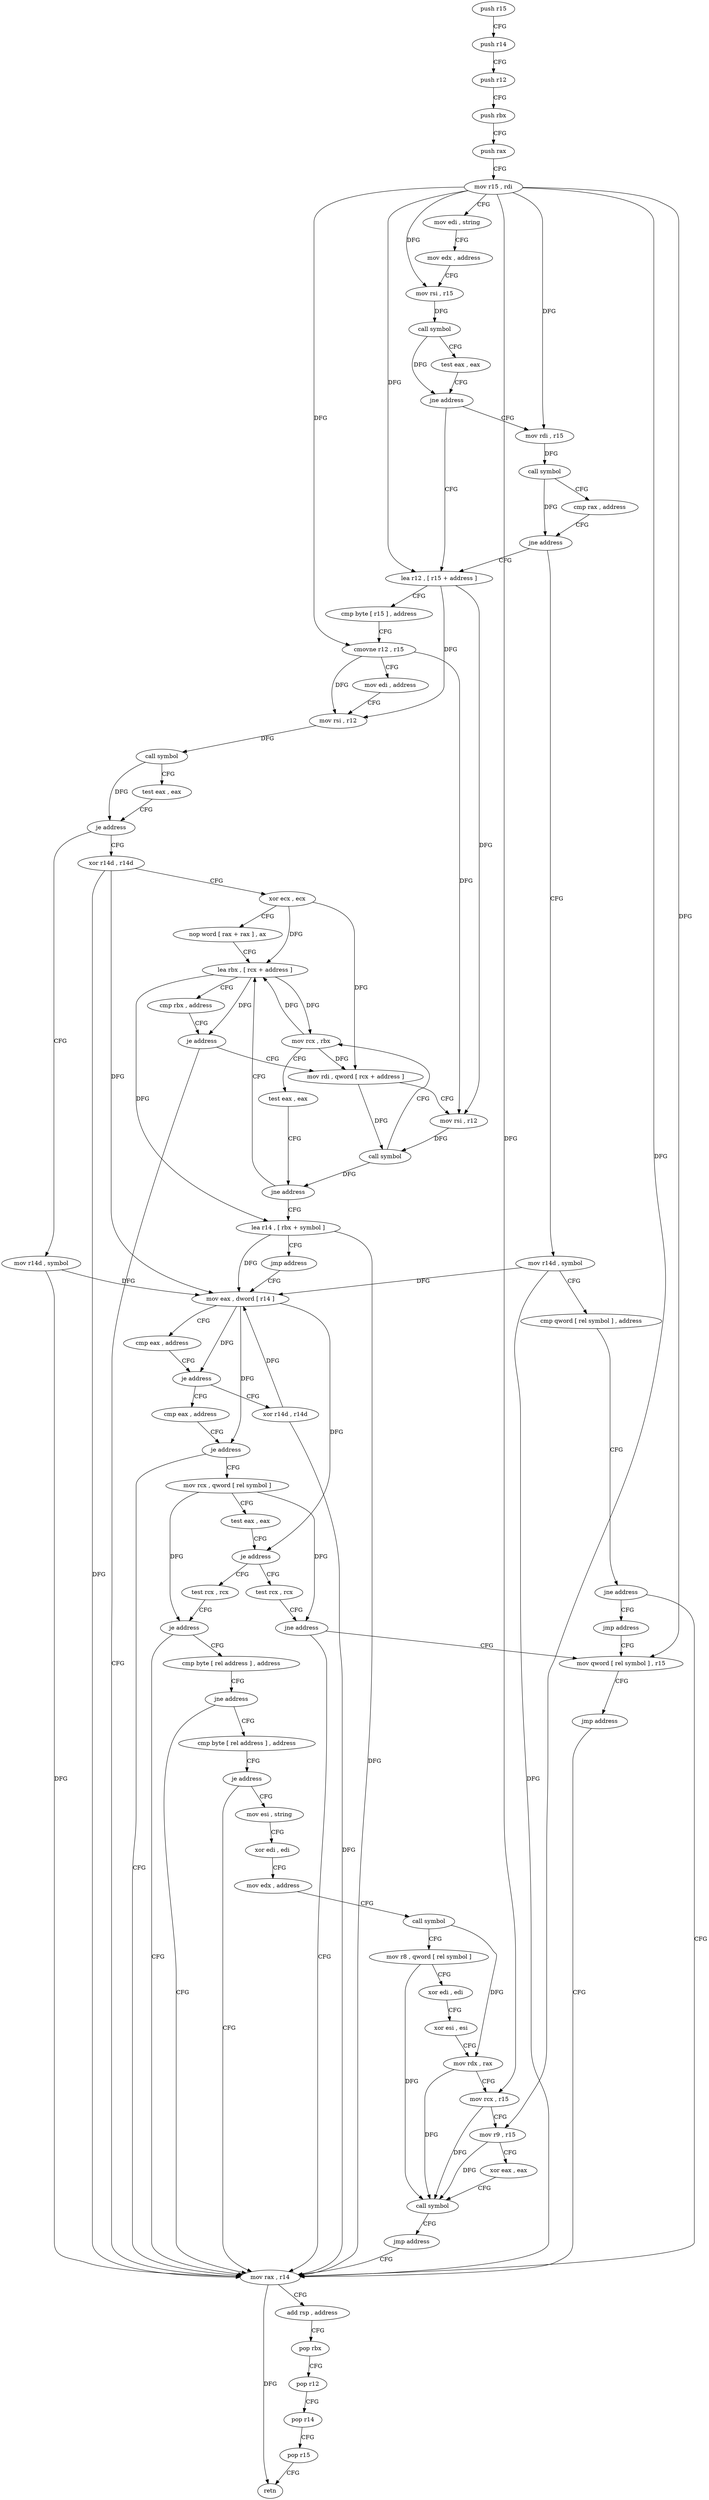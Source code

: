digraph "func" {
"4240832" [label = "push r15" ]
"4240834" [label = "push r14" ]
"4240836" [label = "push r12" ]
"4240838" [label = "push rbx" ]
"4240839" [label = "push rax" ]
"4240840" [label = "mov r15 , rdi" ]
"4240843" [label = "mov edi , string" ]
"4240848" [label = "mov edx , address" ]
"4240853" [label = "mov rsi , r15" ]
"4240856" [label = "call symbol" ]
"4240861" [label = "test eax , eax" ]
"4240863" [label = "jne address" ]
"4240901" [label = "lea r12 , [ r15 + address ]" ]
"4240865" [label = "mov rdi , r15" ]
"4240905" [label = "cmp byte [ r15 ] , address" ]
"4240909" [label = "cmovne r12 , r15" ]
"4240913" [label = "mov edi , address" ]
"4240918" [label = "mov rsi , r12" ]
"4240921" [label = "call symbol" ]
"4240926" [label = "test eax , eax" ]
"4240928" [label = "je address" ]
"4240988" [label = "mov r14d , symbol" ]
"4240930" [label = "xor r14d , r14d" ]
"4240868" [label = "call symbol" ]
"4240873" [label = "cmp rax , address" ]
"4240877" [label = "jne address" ]
"4240879" [label = "mov r14d , symbol" ]
"4240994" [label = "mov eax , dword [ r14 ]" ]
"4240933" [label = "xor ecx , ecx" ]
"4240935" [label = "nop word [ rax + rax ] , ax" ]
"4240944" [label = "lea rbx , [ rcx + address ]" ]
"4240885" [label = "cmp qword [ rel symbol ] , address" ]
"4240893" [label = "jne address" ]
"4241035" [label = "mov rax , r14" ]
"4240899" [label = "jmp address" ]
"4241032" [label = "xor r14d , r14d" ]
"4241002" [label = "cmp eax , address" ]
"4241005" [label = "je address" ]
"4241007" [label = "mov rcx , qword [ rel symbol ]" ]
"4241038" [label = "add rsp , address" ]
"4241042" [label = "pop rbx" ]
"4241043" [label = "pop r12" ]
"4241045" [label = "pop r14" ]
"4241047" [label = "pop r15" ]
"4241049" [label = "retn" ]
"4240957" [label = "mov rdi , qword [ rcx + address ]" ]
"4240964" [label = "mov rsi , r12" ]
"4240967" [label = "call symbol" ]
"4240972" [label = "mov rcx , rbx" ]
"4240975" [label = "test eax , eax" ]
"4240977" [label = "jne address" ]
"4240979" [label = "lea r14 , [ rbx + symbol ]" ]
"4241023" [label = "mov qword [ rel symbol ] , r15" ]
"4241014" [label = "test eax , eax" ]
"4241016" [label = "je address" ]
"4241050" [label = "test rcx , rcx" ]
"4241018" [label = "test rcx , rcx" ]
"4240948" [label = "cmp rbx , address" ]
"4240955" [label = "je address" ]
"4240986" [label = "jmp address" ]
"4241030" [label = "jmp address" ]
"4241053" [label = "je address" ]
"4241055" [label = "cmp byte [ rel address ] , address" ]
"4241021" [label = "jne address" ]
"4240997" [label = "cmp eax , address" ]
"4241000" [label = "je address" ]
"4241062" [label = "jne address" ]
"4241064" [label = "cmp byte [ rel address ] , address" ]
"4241071" [label = "je address" ]
"4241073" [label = "mov esi , string" ]
"4241078" [label = "xor edi , edi" ]
"4241080" [label = "mov edx , address" ]
"4241085" [label = "call symbol" ]
"4241090" [label = "mov r8 , qword [ rel symbol ]" ]
"4241097" [label = "xor edi , edi" ]
"4241099" [label = "xor esi , esi" ]
"4241101" [label = "mov rdx , rax" ]
"4241104" [label = "mov rcx , r15" ]
"4241107" [label = "mov r9 , r15" ]
"4241110" [label = "xor eax , eax" ]
"4241112" [label = "call symbol" ]
"4241117" [label = "jmp address" ]
"4240832" -> "4240834" [ label = "CFG" ]
"4240834" -> "4240836" [ label = "CFG" ]
"4240836" -> "4240838" [ label = "CFG" ]
"4240838" -> "4240839" [ label = "CFG" ]
"4240839" -> "4240840" [ label = "CFG" ]
"4240840" -> "4240843" [ label = "CFG" ]
"4240840" -> "4240853" [ label = "DFG" ]
"4240840" -> "4240901" [ label = "DFG" ]
"4240840" -> "4240909" [ label = "DFG" ]
"4240840" -> "4240865" [ label = "DFG" ]
"4240840" -> "4241023" [ label = "DFG" ]
"4240840" -> "4241104" [ label = "DFG" ]
"4240840" -> "4241107" [ label = "DFG" ]
"4240843" -> "4240848" [ label = "CFG" ]
"4240848" -> "4240853" [ label = "CFG" ]
"4240853" -> "4240856" [ label = "DFG" ]
"4240856" -> "4240861" [ label = "CFG" ]
"4240856" -> "4240863" [ label = "DFG" ]
"4240861" -> "4240863" [ label = "CFG" ]
"4240863" -> "4240901" [ label = "CFG" ]
"4240863" -> "4240865" [ label = "CFG" ]
"4240901" -> "4240905" [ label = "CFG" ]
"4240901" -> "4240918" [ label = "DFG" ]
"4240901" -> "4240964" [ label = "DFG" ]
"4240865" -> "4240868" [ label = "DFG" ]
"4240905" -> "4240909" [ label = "CFG" ]
"4240909" -> "4240913" [ label = "CFG" ]
"4240909" -> "4240918" [ label = "DFG" ]
"4240909" -> "4240964" [ label = "DFG" ]
"4240913" -> "4240918" [ label = "CFG" ]
"4240918" -> "4240921" [ label = "DFG" ]
"4240921" -> "4240926" [ label = "CFG" ]
"4240921" -> "4240928" [ label = "DFG" ]
"4240926" -> "4240928" [ label = "CFG" ]
"4240928" -> "4240988" [ label = "CFG" ]
"4240928" -> "4240930" [ label = "CFG" ]
"4240988" -> "4240994" [ label = "DFG" ]
"4240988" -> "4241035" [ label = "DFG" ]
"4240930" -> "4240933" [ label = "CFG" ]
"4240930" -> "4241035" [ label = "DFG" ]
"4240930" -> "4240994" [ label = "DFG" ]
"4240868" -> "4240873" [ label = "CFG" ]
"4240868" -> "4240877" [ label = "DFG" ]
"4240873" -> "4240877" [ label = "CFG" ]
"4240877" -> "4240901" [ label = "CFG" ]
"4240877" -> "4240879" [ label = "CFG" ]
"4240879" -> "4240885" [ label = "CFG" ]
"4240879" -> "4241035" [ label = "DFG" ]
"4240879" -> "4240994" [ label = "DFG" ]
"4240994" -> "4240997" [ label = "CFG" ]
"4240994" -> "4241000" [ label = "DFG" ]
"4240994" -> "4241005" [ label = "DFG" ]
"4240994" -> "4241016" [ label = "DFG" ]
"4240933" -> "4240935" [ label = "CFG" ]
"4240933" -> "4240944" [ label = "DFG" ]
"4240933" -> "4240957" [ label = "DFG" ]
"4240935" -> "4240944" [ label = "CFG" ]
"4240944" -> "4240948" [ label = "CFG" ]
"4240944" -> "4240955" [ label = "DFG" ]
"4240944" -> "4240972" [ label = "DFG" ]
"4240944" -> "4240979" [ label = "DFG" ]
"4240885" -> "4240893" [ label = "CFG" ]
"4240893" -> "4241035" [ label = "CFG" ]
"4240893" -> "4240899" [ label = "CFG" ]
"4241035" -> "4241038" [ label = "CFG" ]
"4241035" -> "4241049" [ label = "DFG" ]
"4240899" -> "4241023" [ label = "CFG" ]
"4241032" -> "4241035" [ label = "DFG" ]
"4241032" -> "4240994" [ label = "DFG" ]
"4241002" -> "4241005" [ label = "CFG" ]
"4241005" -> "4241035" [ label = "CFG" ]
"4241005" -> "4241007" [ label = "CFG" ]
"4241007" -> "4241014" [ label = "CFG" ]
"4241007" -> "4241053" [ label = "DFG" ]
"4241007" -> "4241021" [ label = "DFG" ]
"4241038" -> "4241042" [ label = "CFG" ]
"4241042" -> "4241043" [ label = "CFG" ]
"4241043" -> "4241045" [ label = "CFG" ]
"4241045" -> "4241047" [ label = "CFG" ]
"4241047" -> "4241049" [ label = "CFG" ]
"4240957" -> "4240964" [ label = "CFG" ]
"4240957" -> "4240967" [ label = "DFG" ]
"4240964" -> "4240967" [ label = "DFG" ]
"4240967" -> "4240972" [ label = "CFG" ]
"4240967" -> "4240977" [ label = "DFG" ]
"4240972" -> "4240975" [ label = "CFG" ]
"4240972" -> "4240944" [ label = "DFG" ]
"4240972" -> "4240957" [ label = "DFG" ]
"4240975" -> "4240977" [ label = "CFG" ]
"4240977" -> "4240944" [ label = "CFG" ]
"4240977" -> "4240979" [ label = "CFG" ]
"4240979" -> "4240986" [ label = "CFG" ]
"4240979" -> "4241035" [ label = "DFG" ]
"4240979" -> "4240994" [ label = "DFG" ]
"4241023" -> "4241030" [ label = "CFG" ]
"4241014" -> "4241016" [ label = "CFG" ]
"4241016" -> "4241050" [ label = "CFG" ]
"4241016" -> "4241018" [ label = "CFG" ]
"4241050" -> "4241053" [ label = "CFG" ]
"4241018" -> "4241021" [ label = "CFG" ]
"4240948" -> "4240955" [ label = "CFG" ]
"4240955" -> "4241035" [ label = "CFG" ]
"4240955" -> "4240957" [ label = "CFG" ]
"4240986" -> "4240994" [ label = "CFG" ]
"4241030" -> "4241035" [ label = "CFG" ]
"4241053" -> "4241035" [ label = "CFG" ]
"4241053" -> "4241055" [ label = "CFG" ]
"4241055" -> "4241062" [ label = "CFG" ]
"4241021" -> "4241035" [ label = "CFG" ]
"4241021" -> "4241023" [ label = "CFG" ]
"4240997" -> "4241000" [ label = "CFG" ]
"4241000" -> "4241032" [ label = "CFG" ]
"4241000" -> "4241002" [ label = "CFG" ]
"4241062" -> "4241035" [ label = "CFG" ]
"4241062" -> "4241064" [ label = "CFG" ]
"4241064" -> "4241071" [ label = "CFG" ]
"4241071" -> "4241035" [ label = "CFG" ]
"4241071" -> "4241073" [ label = "CFG" ]
"4241073" -> "4241078" [ label = "CFG" ]
"4241078" -> "4241080" [ label = "CFG" ]
"4241080" -> "4241085" [ label = "CFG" ]
"4241085" -> "4241090" [ label = "CFG" ]
"4241085" -> "4241101" [ label = "DFG" ]
"4241090" -> "4241097" [ label = "CFG" ]
"4241090" -> "4241112" [ label = "DFG" ]
"4241097" -> "4241099" [ label = "CFG" ]
"4241099" -> "4241101" [ label = "CFG" ]
"4241101" -> "4241104" [ label = "CFG" ]
"4241101" -> "4241112" [ label = "DFG" ]
"4241104" -> "4241107" [ label = "CFG" ]
"4241104" -> "4241112" [ label = "DFG" ]
"4241107" -> "4241110" [ label = "CFG" ]
"4241107" -> "4241112" [ label = "DFG" ]
"4241110" -> "4241112" [ label = "CFG" ]
"4241112" -> "4241117" [ label = "CFG" ]
"4241117" -> "4241035" [ label = "CFG" ]
}
